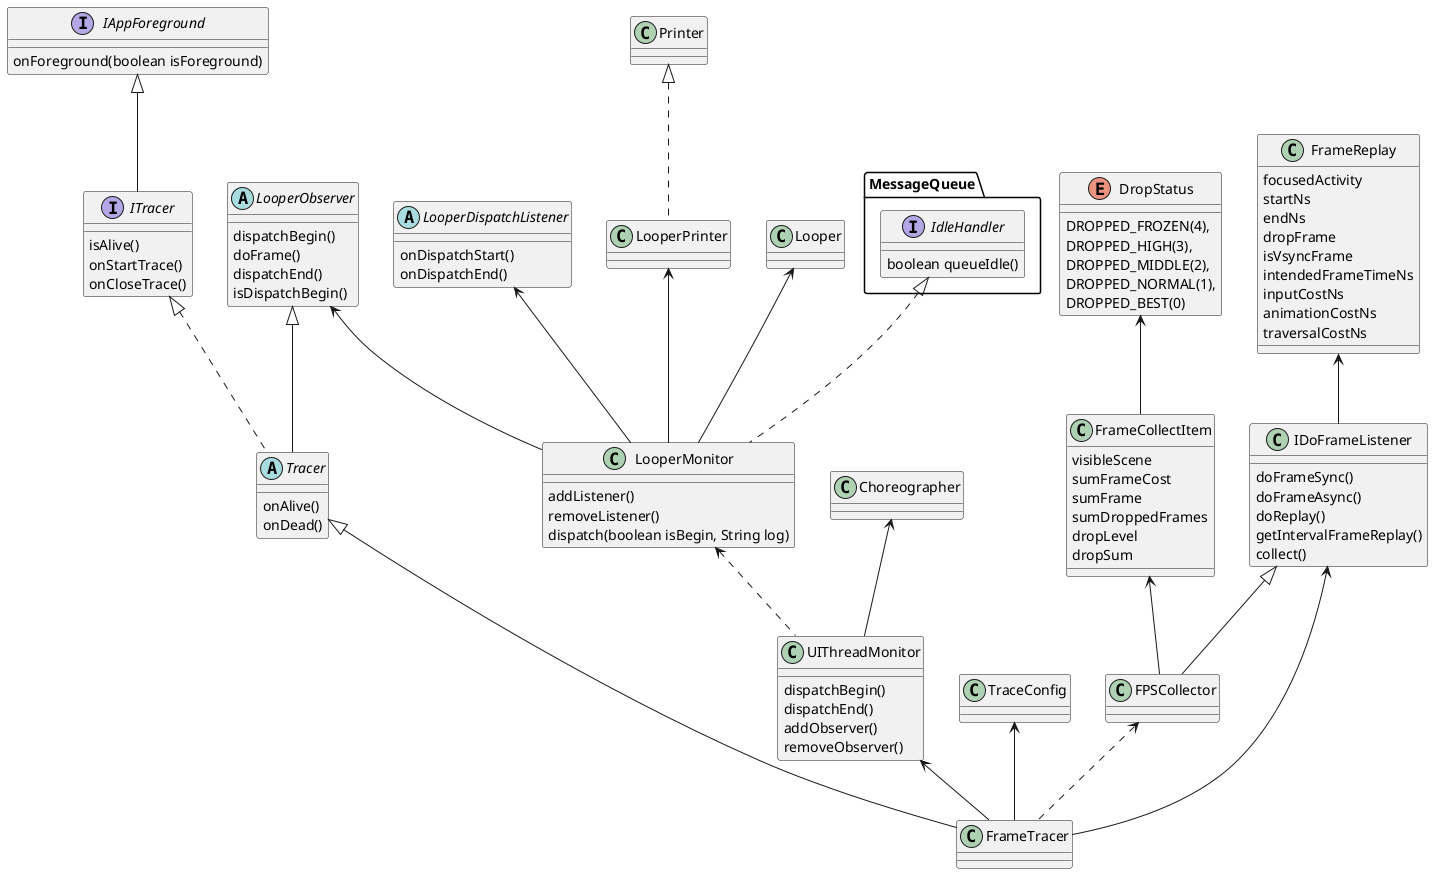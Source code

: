 @startuml maxtrix_frame_tracer_class

class FrameTracer {

}
Tracer <|-- FrameTracer
abstract class Tracer {
    onAlive()
    onDead()
}
ITracer <|.. Tracer
interface ITracer {
    isAlive()
    onStartTrace()
    onCloseTrace()
}
IAppForeground <|-- ITracer
interface IAppForeground {
    onForeground(boolean isForeground)
}
LooperObserver <|-- Tracer
abstract class LooperObserver {
    dispatchBegin()
    doFrame()
    dispatchEnd()
    isDispatchBegin()
}
TraceConfig <-- FrameTracer
IDoFrameListener <-- FrameTracer
/'可以每帧都向上同步，也可以收集一定阈值范围再统一上报'/
class IDoFrameListener {
    doFrameSync()
    doFrameAsync()
    doReplay()
    getIntervalFrameReplay() /'收集帧数，达到阈值开始上报'/
    collect() /'每帧数据收集'/
}
FrameReplay <-- IDoFrameListener
class FrameReplay {
    focusedActivity
    startNs
    endNs
    dropFrame
    isVsyncFrame
    intendedFrameTimeNs
    inputCostNs
    animationCostNs
    traversalCostNs
}
FPSCollector <.. FrameTracer
class FPSCollector {

}
IDoFrameListener <|-- FPSCollector
FrameCollectItem <-- FPSCollector
class FrameCollectItem {
    visibleScene
    sumFrameCost
    sumFrame
    sumDroppedFrames
    dropLevel
    dropSum
}
DropStatus <-- FrameCollectItem
enum DropStatus {
    DROPPED_FROZEN(4), 
    DROPPED_HIGH(3), 
    DROPPED_MIDDLE(2), 
    DROPPED_NORMAL(1), 
    DROPPED_BEST(0)
}
UIThreadMonitor <-- FrameTracer
/'通过向Choreographer的queue增加callback实现了input、animation、traversal耗时的监控'/
class UIThreadMonitor {
    dispatchBegin()
    dispatchEnd()
    addObserver()
    removeObserver()
}
Choreographer <-- UIThreadMonitor
LooperMonitor <.. UIThreadMonitor
/'依赖主线程 Looper，dispatchMessage之前和之后作为一帧监控开始和结束'/
class LooperMonitor {
    addListener()
    removeListener()
    dispatch(boolean isBegin, String log)
}
MessageQueue.IdleHandler <|.. LooperMonitor
/'IdleHandler引入用来重置Printer，没理解用意？'/
interface MessageQueue.IdleHandler {
    boolean queueIdle()
}
LooperDispatchListener <-- LooperMonitor
abstract class LooperDispatchListener {
    onDispatchStart()
    onDispatchEnd()
}
LooperPrinter <-- LooperMonitor
Printer <|.. LooperPrinter
Looper <-- LooperMonitor
LooperObserver <-- LooperMonitor

@enduml